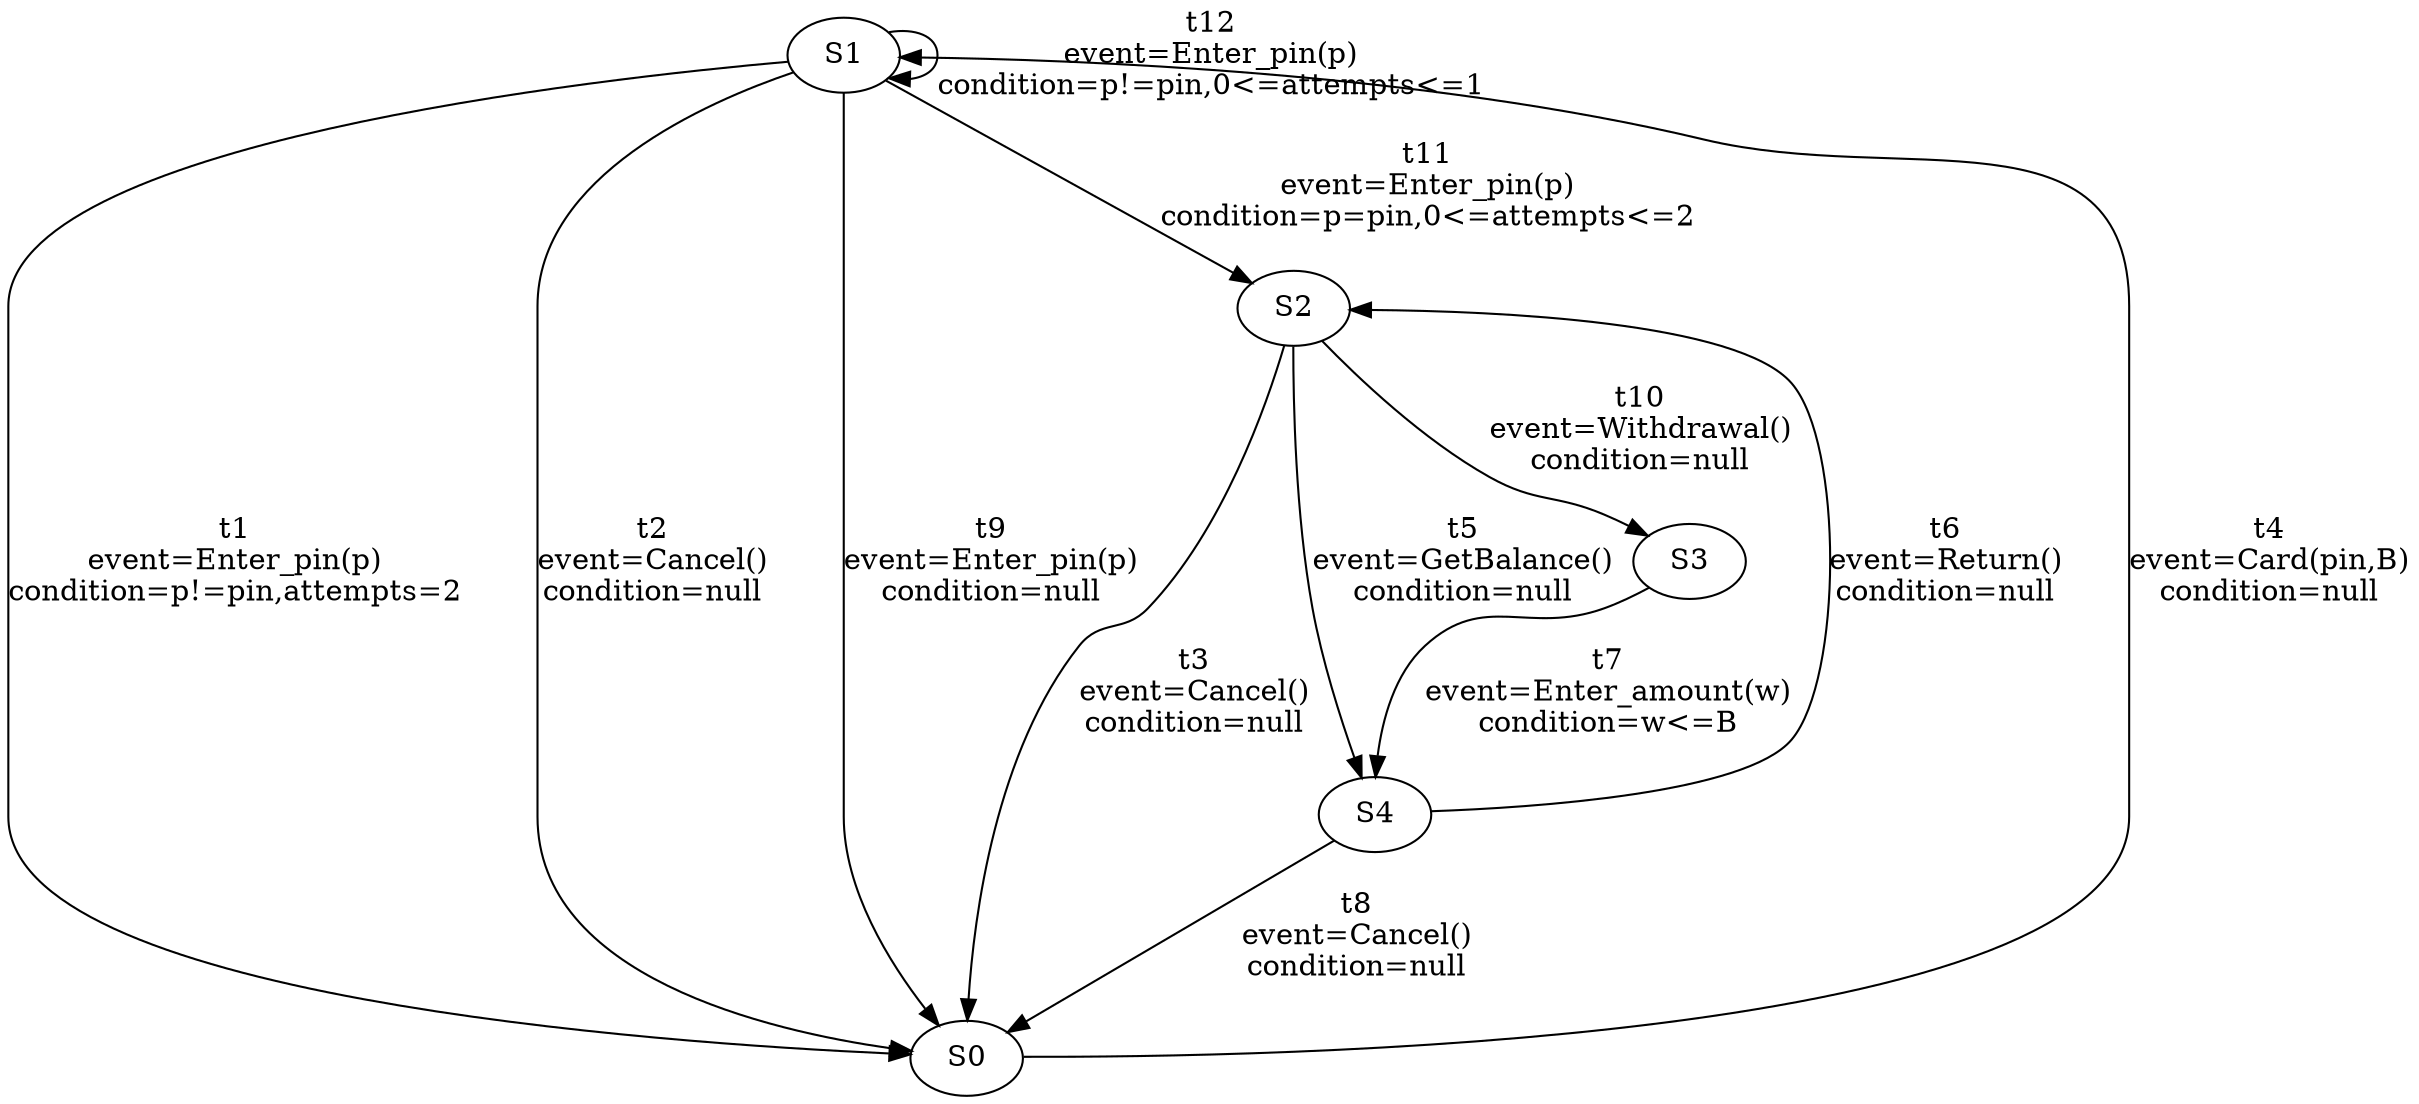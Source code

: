 digraph g {
 S1 -> S0 [ label="t1
event=Enter_pin(p)
condition=p!=pin,attempts=2" ];
 S1 -> S0 [ label="t2
event=Cancel()
condition=null" ];
 S2 -> S0 [ label="t3
event=Cancel()
condition=null" ];
 S0 -> S1 [ label="t4
event=Card(pin,B)
condition=null" ];
 S2 -> S4 [ label="t5
event=GetBalance()
condition=null" ];
 S4 -> S2 [ label="t6
event=Return()
condition=null" ];
 S3 -> S4 [ label="t7
event=Enter_amount(w)
condition=w<=B" ];
 S4 -> S0 [ label="t8
event=Cancel()
condition=null" ];
 S1 -> S0 [ label="t9
event=Enter_pin(p)
condition=null" ];
 S2 -> S3 [ label="t10
event=Withdrawal()
condition=null" ];
 S1 -> S2 [ label="t11
event=Enter_pin(p)
condition=p=pin,0<=attempts<=2" ];
 S1 -> S1 [ label="t12
event=Enter_pin(p)
condition=p!=pin,0<=attempts<=1" ];
}
